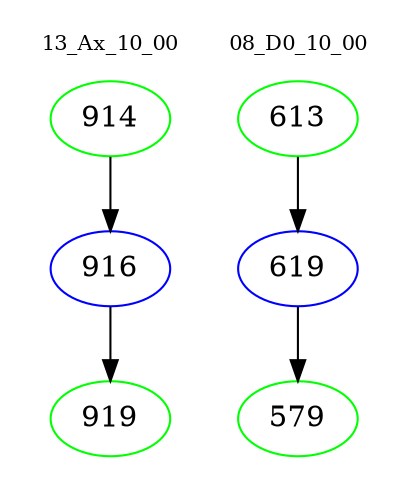 digraph{
subgraph cluster_0 {
color = white
label = "13_Ax_10_00";
fontsize=10;
T0_914 [label="914", color="green"]
T0_914 -> T0_916 [color="black"]
T0_916 [label="916", color="blue"]
T0_916 -> T0_919 [color="black"]
T0_919 [label="919", color="green"]
}
subgraph cluster_1 {
color = white
label = "08_D0_10_00";
fontsize=10;
T1_613 [label="613", color="green"]
T1_613 -> T1_619 [color="black"]
T1_619 [label="619", color="blue"]
T1_619 -> T1_579 [color="black"]
T1_579 [label="579", color="green"]
}
}
